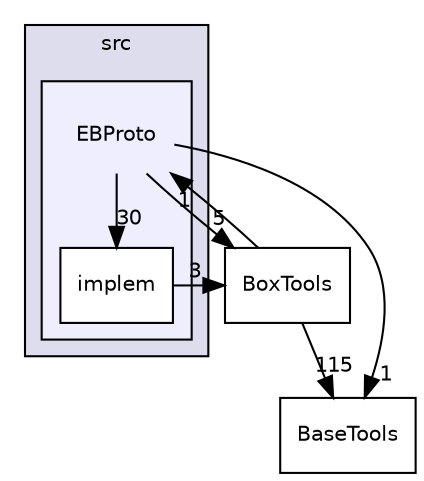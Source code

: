 digraph "EBProto" {
  compound=true
  node [ fontsize="10", fontname="Helvetica"];
  edge [ labelfontsize="10", labelfontname="Helvetica"];
  subgraph clusterdir_68267d1309a1af8e8297ef4c3efbcdba {
    graph [ bgcolor="#ddddee", pencolor="black", label="src" fontname="Helvetica", fontsize="10", URL="dir_68267d1309a1af8e8297ef4c3efbcdba.html"]
  subgraph clusterdir_e1cc3c6079e57895d94835e7dbcaa9b5 {
    graph [ bgcolor="#eeeeff", pencolor="black", label="" URL="dir_e1cc3c6079e57895d94835e7dbcaa9b5.html"];
    dir_e1cc3c6079e57895d94835e7dbcaa9b5 [shape=plaintext label="EBProto"];
    dir_baec202274370218ef4cce963f451d43 [shape=box label="implem" color="black" fillcolor="white" style="filled" URL="dir_baec202274370218ef4cce963f451d43.html"];
  }
  }
  dir_fed316ab17bc95342959389c6cfba126 [shape=box label="BoxTools" URL="dir_fed316ab17bc95342959389c6cfba126.html"];
  dir_8770f64541b318d49b694ffa097d90bc [shape=box label="BaseTools" URL="dir_8770f64541b318d49b694ffa097d90bc.html"];
  dir_fed316ab17bc95342959389c6cfba126->dir_8770f64541b318d49b694ffa097d90bc [headlabel="115", labeldistance=1.5 headhref="dir_000002_000003.html"];
  dir_fed316ab17bc95342959389c6cfba126->dir_e1cc3c6079e57895d94835e7dbcaa9b5 [headlabel="1", labeldistance=1.5 headhref="dir_000002_000007.html"];
  dir_e1cc3c6079e57895d94835e7dbcaa9b5->dir_fed316ab17bc95342959389c6cfba126 [headlabel="5", labeldistance=1.5 headhref="dir_000007_000002.html"];
  dir_e1cc3c6079e57895d94835e7dbcaa9b5->dir_8770f64541b318d49b694ffa097d90bc [headlabel="1", labeldistance=1.5 headhref="dir_000007_000003.html"];
  dir_e1cc3c6079e57895d94835e7dbcaa9b5->dir_baec202274370218ef4cce963f451d43 [headlabel="30", labeldistance=1.5 headhref="dir_000007_000008.html"];
  dir_baec202274370218ef4cce963f451d43->dir_fed316ab17bc95342959389c6cfba126 [headlabel="3", labeldistance=1.5 headhref="dir_000008_000002.html"];
}
